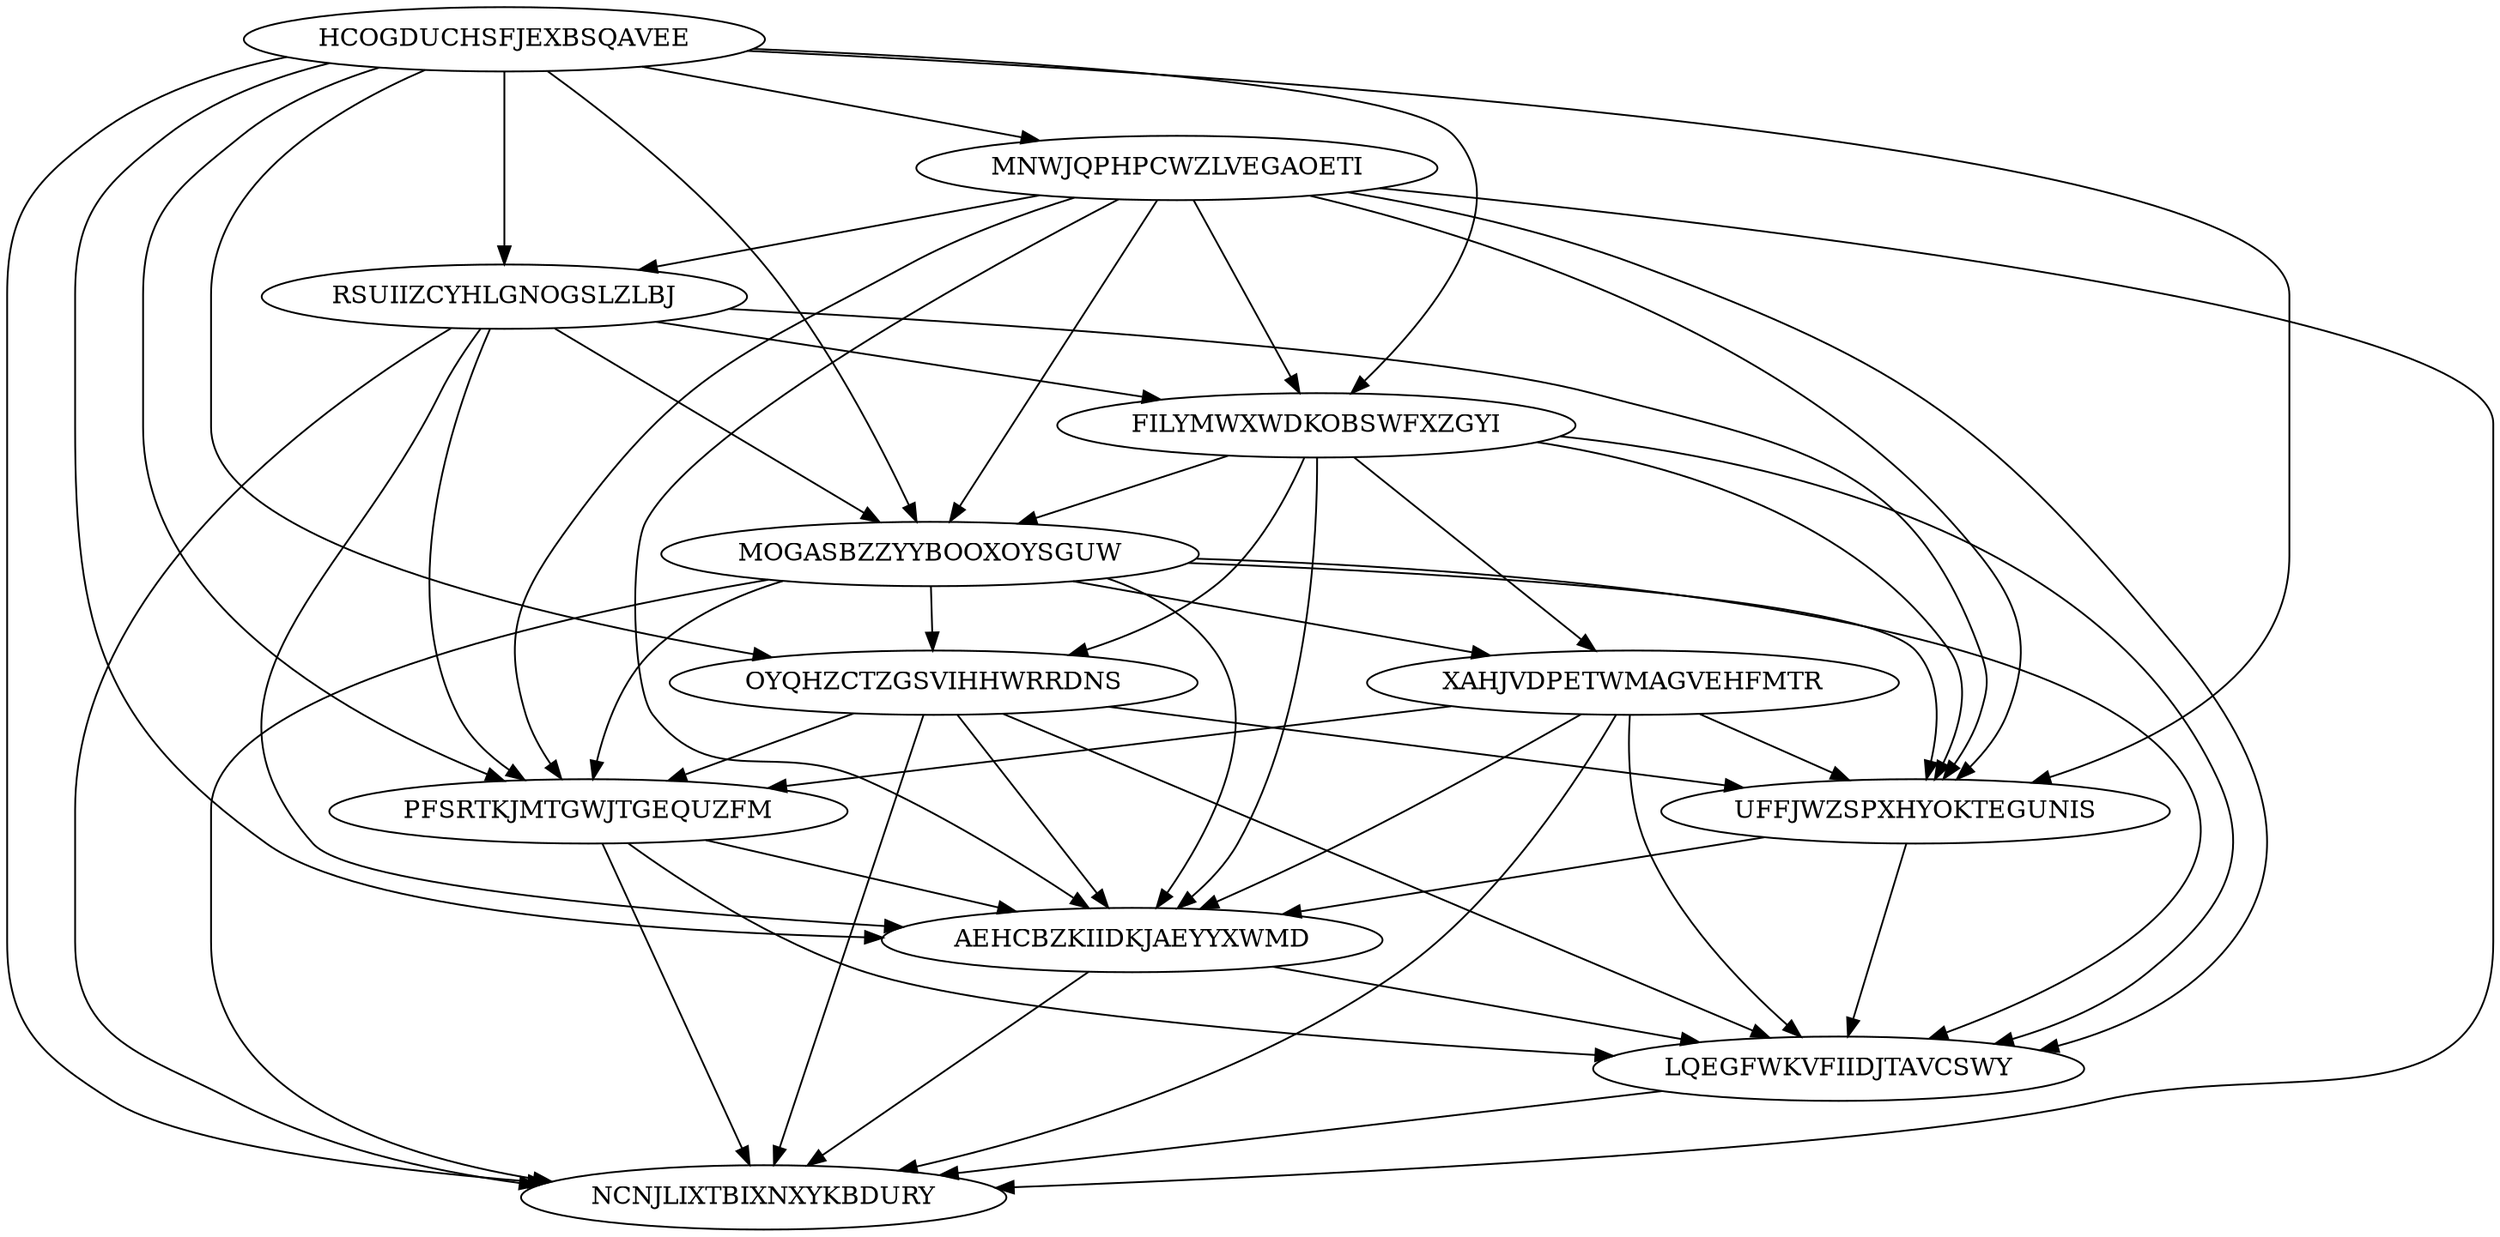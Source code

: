 digraph "N12M54" {
	HCOGDUCHSFJEXBSQAVEE			[Weight=16, Start=0, Processor=1];
	MNWJQPHPCWZLVEGAOETI			[Weight=10, Start=16, Processor=1];
	RSUIIZCYHLGNOGSLZLBJ			[Weight=16, Start=26, Processor=1];
	FILYMWXWDKOBSWFXZGYI			[Weight=20, Start=42, Processor=1];
	MOGASBZZYYBOOXOYSGUW			[Weight=14, Start=62, Processor=1];
	XAHJVDPETWMAGVEHFMTR			[Weight=13, Start=86, Processor=1];
	OYQHZCTZGSVIHHWRRDNS			[Weight=10, Start=76, Processor=1];
	UFFJWZSPXHYOKTEGUNIS			[Weight=17, Start=115, Processor=2];
	PFSRTKJMTGWJTGEQUZFM			[Weight=19, Start=99, Processor=1];
	AEHCBZKIIDKJAEYYXWMD			[Weight=11, Start=132, Processor=2];
	LQEGFWKVFIIDJTAVCSWY			[Weight=15, Start=143, Processor=2];
	NCNJLIXTBIXNXYKBDURY			[Weight=19, Start=158, Processor=2];
	OYQHZCTZGSVIHHWRRDNS -> NCNJLIXTBIXNXYKBDURY		[Weight=15];
	RSUIIZCYHLGNOGSLZLBJ -> NCNJLIXTBIXNXYKBDURY		[Weight=19];
	MNWJQPHPCWZLVEGAOETI -> LQEGFWKVFIIDJTAVCSWY		[Weight=20];
	MOGASBZZYYBOOXOYSGUW -> OYQHZCTZGSVIHHWRRDNS		[Weight=19];
	HCOGDUCHSFJEXBSQAVEE -> FILYMWXWDKOBSWFXZGYI		[Weight=16];
	MOGASBZZYYBOOXOYSGUW -> PFSRTKJMTGWJTGEQUZFM		[Weight=15];
	RSUIIZCYHLGNOGSLZLBJ -> UFFJWZSPXHYOKTEGUNIS		[Weight=16];
	MOGASBZZYYBOOXOYSGUW -> XAHJVDPETWMAGVEHFMTR		[Weight=15];
	FILYMWXWDKOBSWFXZGYI -> AEHCBZKIIDKJAEYYXWMD		[Weight=18];
	LQEGFWKVFIIDJTAVCSWY -> NCNJLIXTBIXNXYKBDURY		[Weight=10];
	UFFJWZSPXHYOKTEGUNIS -> AEHCBZKIIDKJAEYYXWMD		[Weight=17];
	RSUIIZCYHLGNOGSLZLBJ -> PFSRTKJMTGWJTGEQUZFM		[Weight=11];
	OYQHZCTZGSVIHHWRRDNS -> AEHCBZKIIDKJAEYYXWMD		[Weight=10];
	FILYMWXWDKOBSWFXZGYI -> OYQHZCTZGSVIHHWRRDNS		[Weight=14];
	PFSRTKJMTGWJTGEQUZFM -> AEHCBZKIIDKJAEYYXWMD		[Weight=12];
	HCOGDUCHSFJEXBSQAVEE -> PFSRTKJMTGWJTGEQUZFM		[Weight=15];
	HCOGDUCHSFJEXBSQAVEE -> MNWJQPHPCWZLVEGAOETI		[Weight=10];
	HCOGDUCHSFJEXBSQAVEE -> UFFJWZSPXHYOKTEGUNIS		[Weight=15];
	MNWJQPHPCWZLVEGAOETI -> RSUIIZCYHLGNOGSLZLBJ		[Weight=18];
	RSUIIZCYHLGNOGSLZLBJ -> MOGASBZZYYBOOXOYSGUW		[Weight=19];
	MNWJQPHPCWZLVEGAOETI -> AEHCBZKIIDKJAEYYXWMD		[Weight=17];
	HCOGDUCHSFJEXBSQAVEE -> MOGASBZZYYBOOXOYSGUW		[Weight=12];
	MOGASBZZYYBOOXOYSGUW -> UFFJWZSPXHYOKTEGUNIS		[Weight=16];
	XAHJVDPETWMAGVEHFMTR -> AEHCBZKIIDKJAEYYXWMD		[Weight=12];
	XAHJVDPETWMAGVEHFMTR -> LQEGFWKVFIIDJTAVCSWY		[Weight=19];
	OYQHZCTZGSVIHHWRRDNS -> PFSRTKJMTGWJTGEQUZFM		[Weight=11];
	MNWJQPHPCWZLVEGAOETI -> UFFJWZSPXHYOKTEGUNIS		[Weight=10];
	MOGASBZZYYBOOXOYSGUW -> AEHCBZKIIDKJAEYYXWMD		[Weight=18];
	XAHJVDPETWMAGVEHFMTR -> UFFJWZSPXHYOKTEGUNIS		[Weight=16];
	XAHJVDPETWMAGVEHFMTR -> PFSRTKJMTGWJTGEQUZFM		[Weight=20];
	FILYMWXWDKOBSWFXZGYI -> XAHJVDPETWMAGVEHFMTR		[Weight=17];
	FILYMWXWDKOBSWFXZGYI -> LQEGFWKVFIIDJTAVCSWY		[Weight=20];
	MNWJQPHPCWZLVEGAOETI -> NCNJLIXTBIXNXYKBDURY		[Weight=11];
	OYQHZCTZGSVIHHWRRDNS -> LQEGFWKVFIIDJTAVCSWY		[Weight=19];
	RSUIIZCYHLGNOGSLZLBJ -> FILYMWXWDKOBSWFXZGYI		[Weight=11];
	UFFJWZSPXHYOKTEGUNIS -> LQEGFWKVFIIDJTAVCSWY		[Weight=17];
	MOGASBZZYYBOOXOYSGUW -> NCNJLIXTBIXNXYKBDURY		[Weight=20];
	HCOGDUCHSFJEXBSQAVEE -> AEHCBZKIIDKJAEYYXWMD		[Weight=11];
	HCOGDUCHSFJEXBSQAVEE -> NCNJLIXTBIXNXYKBDURY		[Weight=14];
	HCOGDUCHSFJEXBSQAVEE -> OYQHZCTZGSVIHHWRRDNS		[Weight=13];
	MNWJQPHPCWZLVEGAOETI -> FILYMWXWDKOBSWFXZGYI		[Weight=14];
	MNWJQPHPCWZLVEGAOETI -> MOGASBZZYYBOOXOYSGUW		[Weight=17];
	PFSRTKJMTGWJTGEQUZFM -> NCNJLIXTBIXNXYKBDURY		[Weight=13];
	FILYMWXWDKOBSWFXZGYI -> UFFJWZSPXHYOKTEGUNIS		[Weight=11];
	MOGASBZZYYBOOXOYSGUW -> LQEGFWKVFIIDJTAVCSWY		[Weight=17];
	XAHJVDPETWMAGVEHFMTR -> NCNJLIXTBIXNXYKBDURY		[Weight=10];
	FILYMWXWDKOBSWFXZGYI -> MOGASBZZYYBOOXOYSGUW		[Weight=19];
	MNWJQPHPCWZLVEGAOETI -> PFSRTKJMTGWJTGEQUZFM		[Weight=13];
	OYQHZCTZGSVIHHWRRDNS -> UFFJWZSPXHYOKTEGUNIS		[Weight=20];
	AEHCBZKIIDKJAEYYXWMD -> LQEGFWKVFIIDJTAVCSWY		[Weight=10];
	HCOGDUCHSFJEXBSQAVEE -> RSUIIZCYHLGNOGSLZLBJ		[Weight=11];
	RSUIIZCYHLGNOGSLZLBJ -> AEHCBZKIIDKJAEYYXWMD		[Weight=13];
	AEHCBZKIIDKJAEYYXWMD -> NCNJLIXTBIXNXYKBDURY		[Weight=17];
	PFSRTKJMTGWJTGEQUZFM -> LQEGFWKVFIIDJTAVCSWY		[Weight=20];
}
